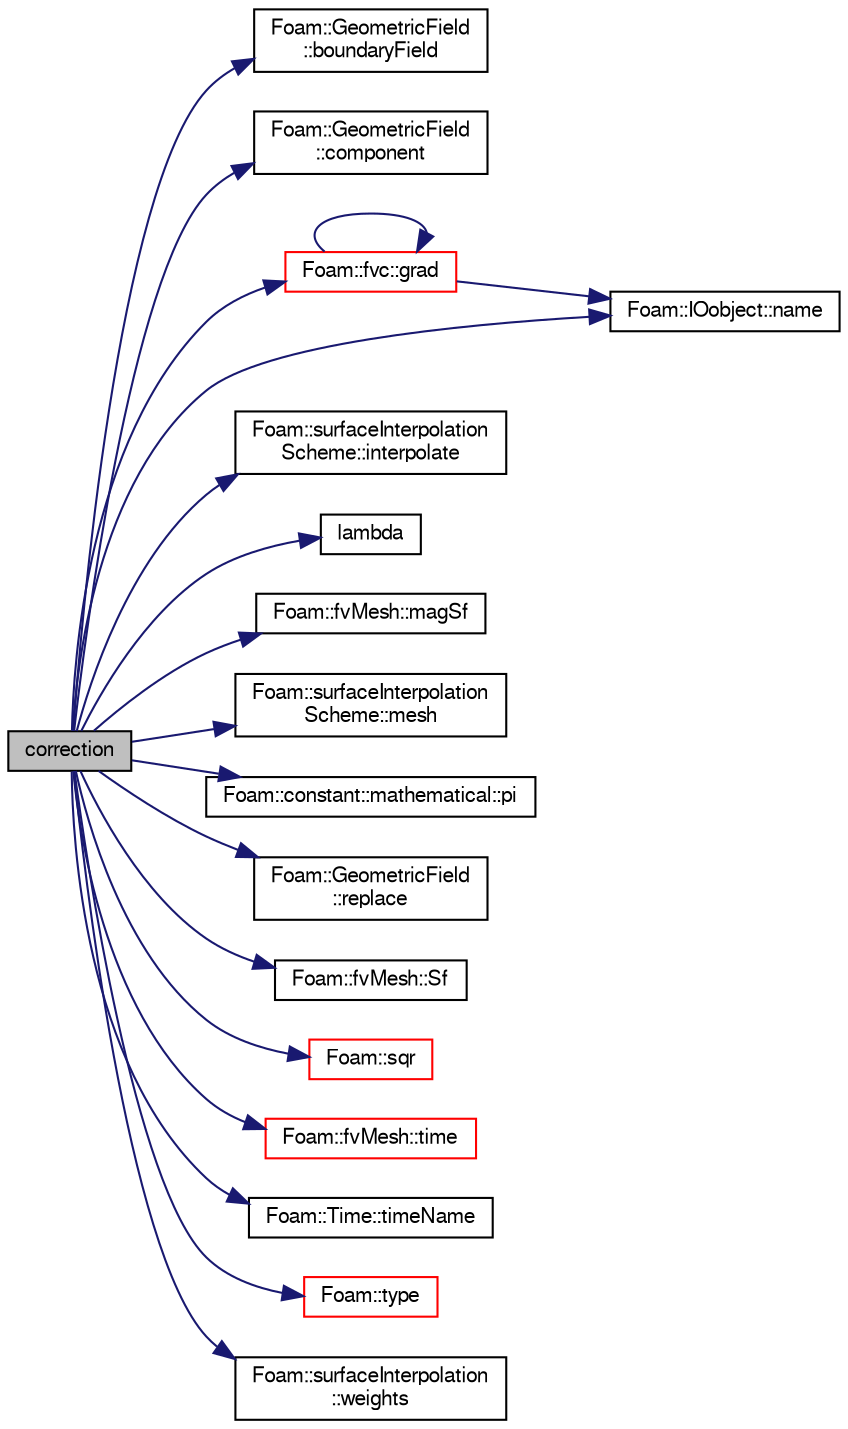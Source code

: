 digraph "correction"
{
  bgcolor="transparent";
  edge [fontname="FreeSans",fontsize="10",labelfontname="FreeSans",labelfontsize="10"];
  node [fontname="FreeSans",fontsize="10",shape=record];
  rankdir="LR";
  Node37 [label="correction",height=0.2,width=0.4,color="black", fillcolor="grey75", style="filled", fontcolor="black"];
  Node37 -> Node38 [color="midnightblue",fontsize="10",style="solid",fontname="FreeSans"];
  Node38 [label="Foam::GeometricField\l::boundaryField",height=0.2,width=0.4,color="black",URL="$a22434.html#a3c6c1a789b48ea0c5e8bff64f9c14f2d",tooltip="Return reference to GeometricBoundaryField. "];
  Node37 -> Node39 [color="midnightblue",fontsize="10",style="solid",fontname="FreeSans"];
  Node39 [label="Foam::GeometricField\l::component",height=0.2,width=0.4,color="black",URL="$a22434.html#ab1ef8613f4a1aa4376b197a65941c5c0",tooltip="Return a component of the field. "];
  Node37 -> Node40 [color="midnightblue",fontsize="10",style="solid",fontname="FreeSans"];
  Node40 [label="Foam::fvc::grad",height=0.2,width=0.4,color="red",URL="$a21134.html#a7c00ec90ecc15ed3005255e42c52827a"];
  Node40 -> Node42 [color="midnightblue",fontsize="10",style="solid",fontname="FreeSans"];
  Node42 [label="Foam::IOobject::name",height=0.2,width=0.4,color="black",URL="$a26142.html#acc80e00a8ac919288fb55bd14cc88bf6",tooltip="Return name. "];
  Node40 -> Node40 [color="midnightblue",fontsize="10",style="solid",fontname="FreeSans"];
  Node37 -> Node43 [color="midnightblue",fontsize="10",style="solid",fontname="FreeSans"];
  Node43 [label="Foam::surfaceInterpolation\lScheme::interpolate",height=0.2,width=0.4,color="black",URL="$a23278.html#a6db428e2e2fcb4a53956f43180eda5f0",tooltip="Return the face-interpolate of the given cell field. "];
  Node37 -> Node44 [color="midnightblue",fontsize="10",style="solid",fontname="FreeSans"];
  Node44 [label="lambda",height=0.2,width=0.4,color="black",URL="$a39047.html#ac90f959a4cd5bd0bc0d60e8c9fe14021"];
  Node37 -> Node45 [color="midnightblue",fontsize="10",style="solid",fontname="FreeSans"];
  Node45 [label="Foam::fvMesh::magSf",height=0.2,width=0.4,color="black",URL="$a22766.html#ae208119f0287991ffba40fb6fecbb365",tooltip="Return cell face area magnitudes. "];
  Node37 -> Node46 [color="midnightblue",fontsize="10",style="solid",fontname="FreeSans"];
  Node46 [label="Foam::surfaceInterpolation\lScheme::mesh",height=0.2,width=0.4,color="black",URL="$a23278.html#a470f06cfb9b6ee887cd85d63de275607",tooltip="Return mesh reference. "];
  Node37 -> Node42 [color="midnightblue",fontsize="10",style="solid",fontname="FreeSans"];
  Node37 -> Node47 [color="midnightblue",fontsize="10",style="solid",fontname="FreeSans"];
  Node47 [label="Foam::constant::mathematical::pi",height=0.2,width=0.4,color="black",URL="$a21162.html#a731b8788a4c01586c35266c7ca4fed04"];
  Node37 -> Node48 [color="midnightblue",fontsize="10",style="solid",fontname="FreeSans"];
  Node48 [label="Foam::GeometricField\l::replace",height=0.2,width=0.4,color="black",URL="$a22434.html#a9806b4c63594d0623fd601fc5e647294"];
  Node37 -> Node49 [color="midnightblue",fontsize="10",style="solid",fontname="FreeSans"];
  Node49 [label="Foam::fvMesh::Sf",height=0.2,width=0.4,color="black",URL="$a22766.html#aa12aaa436e7e8ddf2635204f3ab873fa",tooltip="Return cell face area vectors. "];
  Node37 -> Node50 [color="midnightblue",fontsize="10",style="solid",fontname="FreeSans"];
  Node50 [label="Foam::sqr",height=0.2,width=0.4,color="red",URL="$a21124.html#a277dc11c581d53826ab5090b08f3b17b"];
  Node37 -> Node54 [color="midnightblue",fontsize="10",style="solid",fontname="FreeSans"];
  Node54 [label="Foam::fvMesh::time",height=0.2,width=0.4,color="red",URL="$a22766.html#a0d94096809fe3376b29a2a29ca11bb18",tooltip="Return the top-level database. "];
  Node37 -> Node56 [color="midnightblue",fontsize="10",style="solid",fontname="FreeSans"];
  Node56 [label="Foam::Time::timeName",height=0.2,width=0.4,color="black",URL="$a26350.html#ad9d86fef6eca18797c786726cf925179",tooltip="Return time name of given scalar time. "];
  Node37 -> Node57 [color="midnightblue",fontsize="10",style="solid",fontname="FreeSans"];
  Node57 [label="Foam::type",height=0.2,width=0.4,color="red",URL="$a21124.html#aec48583af672626378f501eb9fc32cd1",tooltip="Return the file type: DIRECTORY or FILE. "];
  Node37 -> Node63 [color="midnightblue",fontsize="10",style="solid",fontname="FreeSans"];
  Node63 [label="Foam::surfaceInterpolation\l::weights",height=0.2,width=0.4,color="black",URL="$a23274.html#aa70c1bfa29f7a80ca05603f89f3a6bd5",tooltip="Return reference to linear difference weighting factors. "];
}
